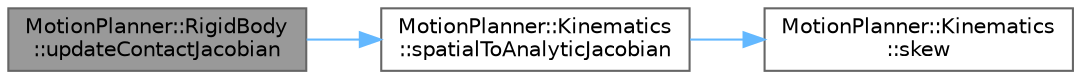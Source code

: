 digraph "MotionPlanner::RigidBody::updateContactJacobian"
{
 // LATEX_PDF_SIZE
  bgcolor="transparent";
  edge [fontname=Helvetica,fontsize=10,labelfontname=Helvetica,labelfontsize=10];
  node [fontname=Helvetica,fontsize=10,shape=box,height=0.2,width=0.4];
  rankdir="LR";
  Node1 [label="MotionPlanner::RigidBody\l::updateContactJacobian",height=0.2,width=0.4,color="gray40", fillcolor="grey60", style="filled", fontcolor="black",tooltip=" "];
  Node1 -> Node2 [color="steelblue1",style="solid"];
  Node2 [label="MotionPlanner::Kinematics\l::spatialToAnalyticJacobian",height=0.2,width=0.4,color="grey40", fillcolor="white", style="filled",URL="$namespace_motion_planner_1_1_kinematics.html#a15017555684d4fc24821ed0e944275c8",tooltip=" "];
  Node2 -> Node3 [color="steelblue1",style="solid"];
  Node3 [label="MotionPlanner::Kinematics\l::skew",height=0.2,width=0.4,color="grey40", fillcolor="white", style="filled",URL="$namespace_motion_planner_1_1_kinematics.html#a35be98501567026badfaa3995595171f",tooltip=" "];
}
